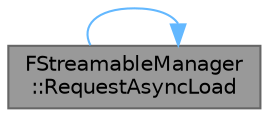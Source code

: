 digraph "FStreamableManager::RequestAsyncLoad"
{
 // INTERACTIVE_SVG=YES
 // LATEX_PDF_SIZE
  bgcolor="transparent";
  edge [fontname=Helvetica,fontsize=10,labelfontname=Helvetica,labelfontsize=10];
  node [fontname=Helvetica,fontsize=10,shape=box,height=0.2,width=0.4];
  rankdir="RL";
  Node1 [id="Node000001",label="FStreamableManager\l::RequestAsyncLoad",height=0.2,width=0.4,color="gray40", fillcolor="grey60", style="filled", fontcolor="black",tooltip="This is the primary streamable operation."];
  Node1 -> Node1 [id="edge1_Node000001_Node000001",dir="back",color="steelblue1",style="solid",tooltip=" "];
}
